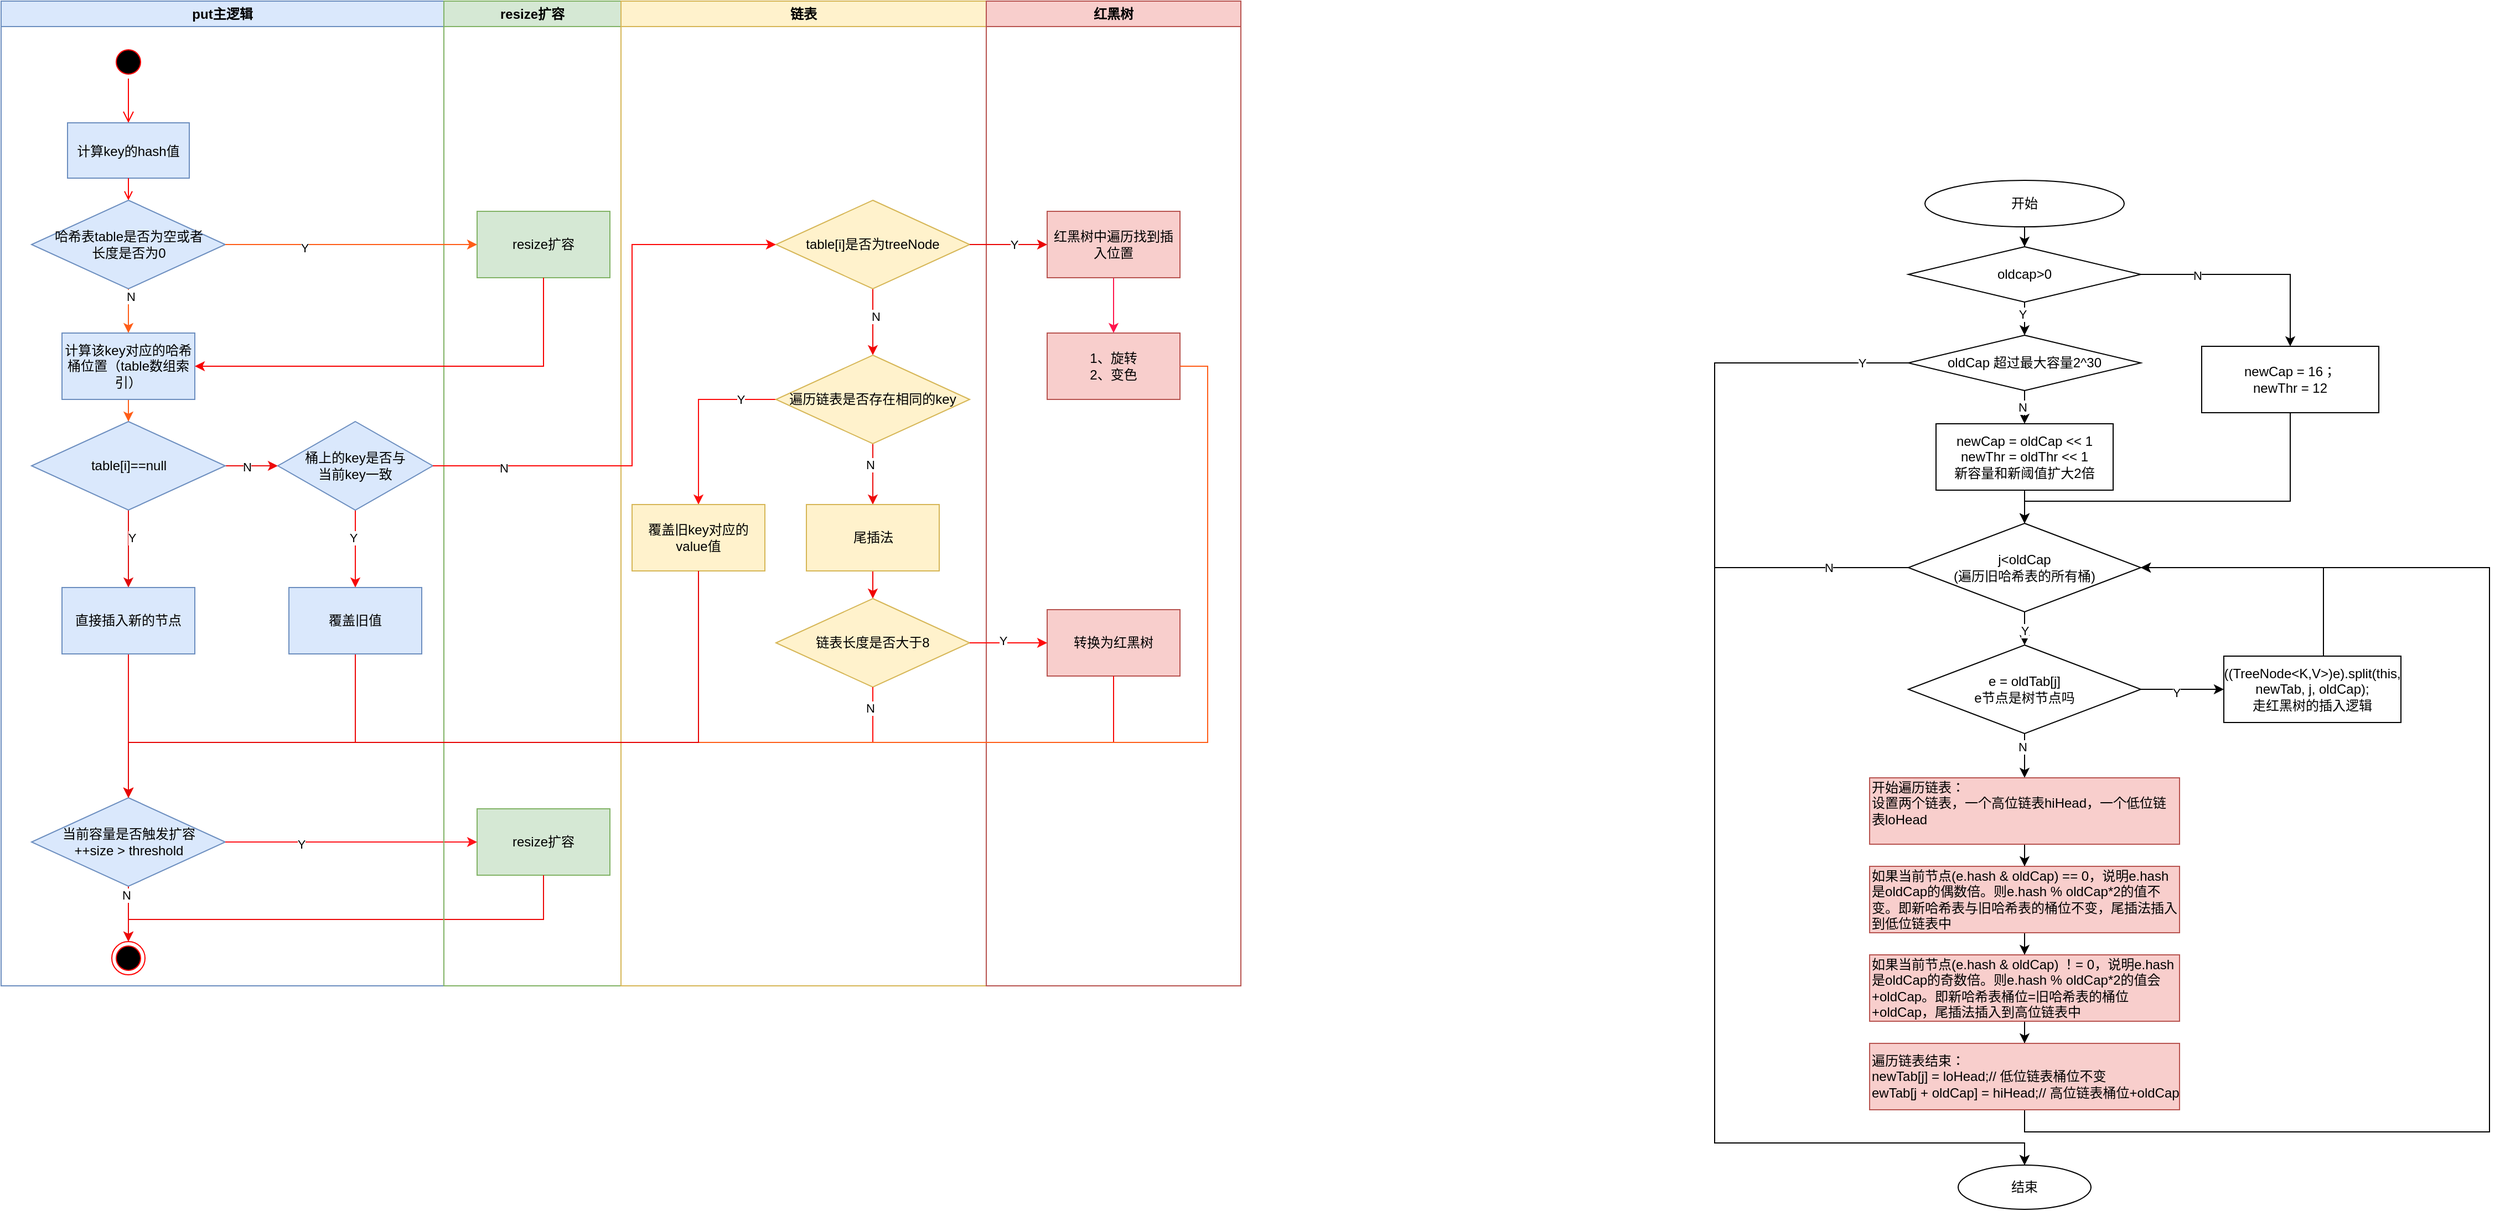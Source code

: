 <mxfile version="26.2.2">
  <diagram name="Page-1" id="e7e014a7-5840-1c2e-5031-d8a46d1fe8dd">
    <mxGraphModel dx="1503" dy="921" grid="1" gridSize="10" guides="1" tooltips="1" connect="1" arrows="1" fold="1" page="1" pageScale="1" pageWidth="3300" pageHeight="2339" background="none" math="0" shadow="0">
      <root>
        <mxCell id="0" />
        <mxCell id="1" parent="0" />
        <mxCell id="2" value="put主逻辑" style="swimlane;whiteSpace=wrap;fillColor=#dae8fc;strokeColor=#6c8ebf;" parent="1" vertex="1">
          <mxGeometry x="292" y="248" width="400" height="890" as="geometry" />
        </mxCell>
        <mxCell id="5" value="" style="ellipse;shape=startState;fillColor=#000000;strokeColor=#ff0000;" parent="2" vertex="1">
          <mxGeometry x="100" y="40" width="30" height="30" as="geometry" />
        </mxCell>
        <mxCell id="6" value="" style="edgeStyle=elbowEdgeStyle;elbow=horizontal;verticalAlign=bottom;endArrow=open;endSize=8;strokeColor=#FF0000;endFill=1;rounded=0" parent="2" source="5" target="7" edge="1">
          <mxGeometry x="100" y="40" as="geometry">
            <mxPoint x="115" y="110" as="targetPoint" />
          </mxGeometry>
        </mxCell>
        <mxCell id="7" value="计算key的hash值" style="fillColor=#dae8fc;strokeColor=#6c8ebf;" parent="2" vertex="1">
          <mxGeometry x="60" y="110" width="110" height="50" as="geometry" />
        </mxCell>
        <mxCell id="9" value="" style="endArrow=open;strokeColor=#FF0000;endFill=1;rounded=0;entryX=0.5;entryY=0;entryDx=0;entryDy=0;" parent="2" source="7" target="zHE1JwHKK3ZuFAWgDvep-48" edge="1">
          <mxGeometry relative="1" as="geometry">
            <mxPoint x="115" y="190" as="targetPoint" />
          </mxGeometry>
        </mxCell>
        <mxCell id="zHE1JwHKK3ZuFAWgDvep-53" style="edgeStyle=orthogonalEdgeStyle;rounded=0;orthogonalLoop=1;jettySize=auto;html=1;exitX=0.5;exitY=1;exitDx=0;exitDy=0;strokeColor=#FF5D18;" edge="1" parent="2" source="zHE1JwHKK3ZuFAWgDvep-48" target="zHE1JwHKK3ZuFAWgDvep-50">
          <mxGeometry relative="1" as="geometry" />
        </mxCell>
        <mxCell id="zHE1JwHKK3ZuFAWgDvep-98" value="N" style="edgeLabel;html=1;align=center;verticalAlign=middle;resizable=0;points=[];" vertex="1" connectable="0" parent="zHE1JwHKK3ZuFAWgDvep-53">
          <mxGeometry x="-0.64" y="2" relative="1" as="geometry">
            <mxPoint as="offset" />
          </mxGeometry>
        </mxCell>
        <mxCell id="zHE1JwHKK3ZuFAWgDvep-48" value="哈希表table是否为空或者&lt;div&gt;长度&lt;span style=&quot;background-color: transparent; color: light-dark(rgb(0, 0, 0), rgb(255, 255, 255));&quot;&gt;是否为0&lt;/span&gt;&lt;/div&gt;" style="rhombus;whiteSpace=wrap;html=1;fillColor=#dae8fc;strokeColor=#6c8ebf;" vertex="1" parent="2">
          <mxGeometry x="27.5" y="180" width="175" height="80" as="geometry" />
        </mxCell>
        <mxCell id="zHE1JwHKK3ZuFAWgDvep-55" style="edgeStyle=orthogonalEdgeStyle;rounded=0;orthogonalLoop=1;jettySize=auto;html=1;strokeColor=#FF5D18;" edge="1" parent="2" source="zHE1JwHKK3ZuFAWgDvep-50" target="zHE1JwHKK3ZuFAWgDvep-54">
          <mxGeometry relative="1" as="geometry" />
        </mxCell>
        <mxCell id="zHE1JwHKK3ZuFAWgDvep-50" value="计算该key对应的哈希桶位置（table数组索引）" style="rounded=0;whiteSpace=wrap;html=1;fillColor=#dae8fc;strokeColor=#6c8ebf;" vertex="1" parent="2">
          <mxGeometry x="55" y="300" width="120" height="60" as="geometry" />
        </mxCell>
        <mxCell id="zHE1JwHKK3ZuFAWgDvep-57" style="edgeStyle=orthogonalEdgeStyle;rounded=0;orthogonalLoop=1;jettySize=auto;html=1;strokeColor=light-dark(#e10909, #ededed);" edge="1" parent="2" source="zHE1JwHKK3ZuFAWgDvep-54" target="zHE1JwHKK3ZuFAWgDvep-56">
          <mxGeometry relative="1" as="geometry" />
        </mxCell>
        <mxCell id="zHE1JwHKK3ZuFAWgDvep-101" value="Y" style="edgeLabel;html=1;align=center;verticalAlign=middle;resizable=0;points=[];" vertex="1" connectable="0" parent="zHE1JwHKK3ZuFAWgDvep-57">
          <mxGeometry x="-0.286" y="3" relative="1" as="geometry">
            <mxPoint as="offset" />
          </mxGeometry>
        </mxCell>
        <mxCell id="zHE1JwHKK3ZuFAWgDvep-62" style="edgeStyle=orthogonalEdgeStyle;rounded=0;orthogonalLoop=1;jettySize=auto;html=1;entryX=0;entryY=0.5;entryDx=0;entryDy=0;strokeColor=light-dark(#ed0c0c, #ededed);" edge="1" parent="2" source="zHE1JwHKK3ZuFAWgDvep-54" target="zHE1JwHKK3ZuFAWgDvep-61">
          <mxGeometry relative="1" as="geometry" />
        </mxCell>
        <mxCell id="zHE1JwHKK3ZuFAWgDvep-100" value="N" style="edgeLabel;html=1;align=center;verticalAlign=middle;resizable=0;points=[];" vertex="1" connectable="0" parent="zHE1JwHKK3ZuFAWgDvep-62">
          <mxGeometry x="-0.179" y="-1" relative="1" as="geometry">
            <mxPoint as="offset" />
          </mxGeometry>
        </mxCell>
        <mxCell id="zHE1JwHKK3ZuFAWgDvep-54" value="table[i]==null" style="rhombus;whiteSpace=wrap;html=1;fillColor=#dae8fc;strokeColor=#6c8ebf;" vertex="1" parent="2">
          <mxGeometry x="27.5" y="380" width="175" height="80" as="geometry" />
        </mxCell>
        <mxCell id="zHE1JwHKK3ZuFAWgDvep-66" style="edgeStyle=orthogonalEdgeStyle;rounded=0;orthogonalLoop=1;jettySize=auto;html=1;strokeColor=light-dark(#ED0C0C,#EDEDED);" edge="1" parent="2" source="zHE1JwHKK3ZuFAWgDvep-56" target="zHE1JwHKK3ZuFAWgDvep-65">
          <mxGeometry relative="1" as="geometry" />
        </mxCell>
        <mxCell id="zHE1JwHKK3ZuFAWgDvep-56" value="直接插入新的节点" style="rounded=0;whiteSpace=wrap;html=1;fillColor=#dae8fc;strokeColor=#6c8ebf;" vertex="1" parent="2">
          <mxGeometry x="55" y="530" width="120" height="60" as="geometry" />
        </mxCell>
        <mxCell id="zHE1JwHKK3ZuFAWgDvep-64" style="edgeStyle=orthogonalEdgeStyle;rounded=0;orthogonalLoop=1;jettySize=auto;html=1;entryX=0.5;entryY=0;entryDx=0;entryDy=0;strokeColor=light-dark(#f70808, #ededed);" edge="1" parent="2" source="zHE1JwHKK3ZuFAWgDvep-61" target="zHE1JwHKK3ZuFAWgDvep-63">
          <mxGeometry relative="1" as="geometry" />
        </mxCell>
        <mxCell id="zHE1JwHKK3ZuFAWgDvep-104" value="Y" style="edgeLabel;html=1;align=center;verticalAlign=middle;resizable=0;points=[];" vertex="1" connectable="0" parent="zHE1JwHKK3ZuFAWgDvep-64">
          <mxGeometry x="-0.286" y="-2" relative="1" as="geometry">
            <mxPoint as="offset" />
          </mxGeometry>
        </mxCell>
        <mxCell id="zHE1JwHKK3ZuFAWgDvep-61" value="桶上的key是否与&lt;div&gt;当前key一致&lt;/div&gt;" style="rhombus;whiteSpace=wrap;html=1;fillColor=#dae8fc;strokeColor=#6c8ebf;" vertex="1" parent="2">
          <mxGeometry x="250" y="380" width="140" height="80" as="geometry" />
        </mxCell>
        <mxCell id="zHE1JwHKK3ZuFAWgDvep-67" style="edgeStyle=orthogonalEdgeStyle;rounded=0;orthogonalLoop=1;jettySize=auto;html=1;entryX=0.5;entryY=0;entryDx=0;entryDy=0;strokeColor=light-dark(#ed0707, #ededed);" edge="1" parent="2" source="zHE1JwHKK3ZuFAWgDvep-63" target="zHE1JwHKK3ZuFAWgDvep-65">
          <mxGeometry relative="1" as="geometry">
            <Array as="points">
              <mxPoint x="320" y="670" />
              <mxPoint x="115" y="670" />
            </Array>
          </mxGeometry>
        </mxCell>
        <mxCell id="zHE1JwHKK3ZuFAWgDvep-63" value="覆盖旧值" style="rounded=0;whiteSpace=wrap;html=1;fillColor=#dae8fc;strokeColor=#6c8ebf;" vertex="1" parent="2">
          <mxGeometry x="260" y="530" width="120" height="60" as="geometry" />
        </mxCell>
        <mxCell id="zHE1JwHKK3ZuFAWgDvep-72" style="edgeStyle=orthogonalEdgeStyle;rounded=0;orthogonalLoop=1;jettySize=auto;html=1;entryX=0.5;entryY=0;entryDx=0;entryDy=0;strokeColor=light-dark(#eb0505, #ededed);" edge="1" parent="2" source="zHE1JwHKK3ZuFAWgDvep-65" target="zHE1JwHKK3ZuFAWgDvep-70">
          <mxGeometry relative="1" as="geometry" />
        </mxCell>
        <mxCell id="zHE1JwHKK3ZuFAWgDvep-103" value="N" style="edgeLabel;html=1;align=center;verticalAlign=middle;resizable=0;points=[];" vertex="1" connectable="0" parent="zHE1JwHKK3ZuFAWgDvep-72">
          <mxGeometry x="-0.7" y="-2" relative="1" as="geometry">
            <mxPoint as="offset" />
          </mxGeometry>
        </mxCell>
        <mxCell id="zHE1JwHKK3ZuFAWgDvep-65" value="当前容量是否触发扩容&lt;div&gt;++size &amp;gt; threshold&lt;/div&gt;" style="rhombus;whiteSpace=wrap;html=1;fillColor=#dae8fc;strokeColor=#6c8ebf;" vertex="1" parent="2">
          <mxGeometry x="27.5" y="720" width="175" height="80" as="geometry" />
        </mxCell>
        <mxCell id="zHE1JwHKK3ZuFAWgDvep-70" value="" style="ellipse;shape=endState;fillColor=#000000;strokeColor=#ff0000" vertex="1" parent="2">
          <mxGeometry x="100" y="850" width="30" height="30" as="geometry" />
        </mxCell>
        <mxCell id="zHE1JwHKK3ZuFAWgDvep-68" value="resize扩容" style="rounded=0;whiteSpace=wrap;html=1;fillColor=#d5e8d4;strokeColor=#82b366;" vertex="1" parent="2">
          <mxGeometry x="430" y="730" width="120" height="60" as="geometry" />
        </mxCell>
        <mxCell id="zHE1JwHKK3ZuFAWgDvep-69" style="edgeStyle=orthogonalEdgeStyle;rounded=0;orthogonalLoop=1;jettySize=auto;html=1;strokeColor=#FF131A;" edge="1" parent="2" source="zHE1JwHKK3ZuFAWgDvep-65" target="zHE1JwHKK3ZuFAWgDvep-68">
          <mxGeometry relative="1" as="geometry" />
        </mxCell>
        <mxCell id="zHE1JwHKK3ZuFAWgDvep-102" value="Y" style="edgeLabel;html=1;align=center;verticalAlign=middle;resizable=0;points=[];" vertex="1" connectable="0" parent="zHE1JwHKK3ZuFAWgDvep-69">
          <mxGeometry x="-0.398" y="-2" relative="1" as="geometry">
            <mxPoint as="offset" />
          </mxGeometry>
        </mxCell>
        <mxCell id="zHE1JwHKK3ZuFAWgDvep-73" style="edgeStyle=orthogonalEdgeStyle;rounded=0;orthogonalLoop=1;jettySize=auto;html=1;entryX=0.5;entryY=0;entryDx=0;entryDy=0;strokeColor=light-dark(#ec0909, #ededed);" edge="1" parent="2" source="zHE1JwHKK3ZuFAWgDvep-68" target="zHE1JwHKK3ZuFAWgDvep-70">
          <mxGeometry relative="1" as="geometry">
            <Array as="points">
              <mxPoint x="490" y="830" />
              <mxPoint x="115" y="830" />
            </Array>
          </mxGeometry>
        </mxCell>
        <mxCell id="3" value="resize扩容" style="swimlane;whiteSpace=wrap;startSize=23;fillColor=#d5e8d4;strokeColor=#82b366;" parent="1" vertex="1">
          <mxGeometry x="692" y="248" width="160" height="890" as="geometry" />
        </mxCell>
        <mxCell id="zHE1JwHKK3ZuFAWgDvep-51" value="resize扩容" style="rounded=0;whiteSpace=wrap;html=1;fillColor=#d5e8d4;strokeColor=#82b366;" vertex="1" parent="3">
          <mxGeometry x="30" y="190" width="120" height="60" as="geometry" />
        </mxCell>
        <mxCell id="4" value="链表" style="swimlane;whiteSpace=wrap;fillColor=#fff2cc;strokeColor=#d6b656;" parent="1" vertex="1">
          <mxGeometry x="852" y="248" width="330" height="890" as="geometry" />
        </mxCell>
        <mxCell id="zHE1JwHKK3ZuFAWgDvep-77" style="edgeStyle=orthogonalEdgeStyle;rounded=0;orthogonalLoop=1;jettySize=auto;html=1;strokeColor=light-dark(#f10404, #ededed);" edge="1" parent="4" source="zHE1JwHKK3ZuFAWgDvep-74" target="zHE1JwHKK3ZuFAWgDvep-76">
          <mxGeometry relative="1" as="geometry" />
        </mxCell>
        <mxCell id="zHE1JwHKK3ZuFAWgDvep-106" value="N" style="edgeLabel;html=1;align=center;verticalAlign=middle;resizable=0;points=[];" vertex="1" connectable="0" parent="zHE1JwHKK3ZuFAWgDvep-77">
          <mxGeometry x="-0.167" y="2" relative="1" as="geometry">
            <mxPoint as="offset" />
          </mxGeometry>
        </mxCell>
        <mxCell id="zHE1JwHKK3ZuFAWgDvep-74" value="table[i]是否为treeNode" style="rhombus;whiteSpace=wrap;html=1;fillColor=#fff2cc;strokeColor=#d6b656;" vertex="1" parent="4">
          <mxGeometry x="140" y="180" width="175" height="80" as="geometry" />
        </mxCell>
        <mxCell id="zHE1JwHKK3ZuFAWgDvep-83" style="edgeStyle=orthogonalEdgeStyle;rounded=0;orthogonalLoop=1;jettySize=auto;html=1;strokeColor=light-dark(#fd0d0d, #ededed);" edge="1" parent="4" source="zHE1JwHKK3ZuFAWgDvep-76" target="zHE1JwHKK3ZuFAWgDvep-78">
          <mxGeometry relative="1" as="geometry" />
        </mxCell>
        <mxCell id="zHE1JwHKK3ZuFAWgDvep-110" value="Y" style="edgeLabel;html=1;align=center;verticalAlign=middle;resizable=0;points=[];" vertex="1" connectable="0" parent="zHE1JwHKK3ZuFAWgDvep-83">
          <mxGeometry x="-0.607" relative="1" as="geometry">
            <mxPoint as="offset" />
          </mxGeometry>
        </mxCell>
        <mxCell id="zHE1JwHKK3ZuFAWgDvep-85" style="edgeStyle=orthogonalEdgeStyle;rounded=0;orthogonalLoop=1;jettySize=auto;html=1;entryX=0.5;entryY=0;entryDx=0;entryDy=0;strokeColor=light-dark(#ed0c0c, #ededed);" edge="1" parent="4" source="zHE1JwHKK3ZuFAWgDvep-76" target="zHE1JwHKK3ZuFAWgDvep-84">
          <mxGeometry relative="1" as="geometry" />
        </mxCell>
        <mxCell id="zHE1JwHKK3ZuFAWgDvep-111" value="N" style="edgeLabel;html=1;align=center;verticalAlign=middle;resizable=0;points=[];" vertex="1" connectable="0" parent="zHE1JwHKK3ZuFAWgDvep-85">
          <mxGeometry x="-0.322" y="-3" relative="1" as="geometry">
            <mxPoint as="offset" />
          </mxGeometry>
        </mxCell>
        <mxCell id="zHE1JwHKK3ZuFAWgDvep-76" value="遍历链表是否存在相同的key" style="rhombus;whiteSpace=wrap;html=1;fillColor=#fff2cc;strokeColor=#d6b656;" vertex="1" parent="4">
          <mxGeometry x="140" y="320" width="175" height="80" as="geometry" />
        </mxCell>
        <mxCell id="zHE1JwHKK3ZuFAWgDvep-78" value="覆盖旧key对应的value值" style="rounded=0;whiteSpace=wrap;html=1;fillColor=#fff2cc;strokeColor=#d6b656;" vertex="1" parent="4">
          <mxGeometry x="10" y="455" width="120" height="60" as="geometry" />
        </mxCell>
        <mxCell id="zHE1JwHKK3ZuFAWgDvep-87" style="edgeStyle=orthogonalEdgeStyle;rounded=0;orthogonalLoop=1;jettySize=auto;html=1;strokeColor=light-dark(#f00000, #ededed);" edge="1" parent="4" source="zHE1JwHKK3ZuFAWgDvep-84" target="zHE1JwHKK3ZuFAWgDvep-86">
          <mxGeometry relative="1" as="geometry" />
        </mxCell>
        <mxCell id="zHE1JwHKK3ZuFAWgDvep-84" value="尾插法" style="rounded=0;whiteSpace=wrap;html=1;fillColor=#fff2cc;strokeColor=#d6b656;" vertex="1" parent="4">
          <mxGeometry x="167.5" y="455" width="120" height="60" as="geometry" />
        </mxCell>
        <mxCell id="zHE1JwHKK3ZuFAWgDvep-86" value="链表长度是否大于8" style="rhombus;whiteSpace=wrap;html=1;fillColor=#fff2cc;strokeColor=#d6b656;" vertex="1" parent="4">
          <mxGeometry x="140" y="540" width="175" height="80" as="geometry" />
        </mxCell>
        <mxCell id="zHE1JwHKK3ZuFAWgDvep-41" value="红黑树" style="swimlane;whiteSpace=wrap;fillColor=#f8cecc;strokeColor=#b85450;" vertex="1" parent="1">
          <mxGeometry x="1182" y="248" width="230" height="890" as="geometry" />
        </mxCell>
        <mxCell id="zHE1JwHKK3ZuFAWgDvep-92" style="edgeStyle=orthogonalEdgeStyle;rounded=0;orthogonalLoop=1;jettySize=auto;html=1;exitX=0.5;exitY=1;exitDx=0;exitDy=0;strokeColor=#FF154C;" edge="1" parent="zHE1JwHKK3ZuFAWgDvep-41" source="zHE1JwHKK3ZuFAWgDvep-89" target="zHE1JwHKK3ZuFAWgDvep-90">
          <mxGeometry relative="1" as="geometry" />
        </mxCell>
        <mxCell id="zHE1JwHKK3ZuFAWgDvep-89" value="红黑树中遍历找到插入位置" style="rounded=0;whiteSpace=wrap;html=1;fillColor=#f8cecc;strokeColor=#b85450;" vertex="1" parent="zHE1JwHKK3ZuFAWgDvep-41">
          <mxGeometry x="55" y="190" width="120" height="60" as="geometry" />
        </mxCell>
        <mxCell id="zHE1JwHKK3ZuFAWgDvep-90" value="1、旋转&lt;div&gt;2、变色&lt;/div&gt;" style="rounded=0;whiteSpace=wrap;html=1;fillColor=#f8cecc;strokeColor=#b85450;" vertex="1" parent="zHE1JwHKK3ZuFAWgDvep-41">
          <mxGeometry x="55" y="300" width="120" height="60" as="geometry" />
        </mxCell>
        <mxCell id="zHE1JwHKK3ZuFAWgDvep-93" value="转换为红黑树" style="rounded=0;whiteSpace=wrap;html=1;fillColor=#f8cecc;strokeColor=#b85450;" vertex="1" parent="zHE1JwHKK3ZuFAWgDvep-41">
          <mxGeometry x="55" y="550" width="120" height="60" as="geometry" />
        </mxCell>
        <mxCell id="zHE1JwHKK3ZuFAWgDvep-52" style="edgeStyle=orthogonalEdgeStyle;rounded=0;orthogonalLoop=1;jettySize=auto;html=1;strokeColor=#FF5D18;" edge="1" parent="1" source="zHE1JwHKK3ZuFAWgDvep-48" target="zHE1JwHKK3ZuFAWgDvep-51">
          <mxGeometry relative="1" as="geometry" />
        </mxCell>
        <mxCell id="zHE1JwHKK3ZuFAWgDvep-97" value="Y" style="edgeLabel;html=1;align=center;verticalAlign=middle;resizable=0;points=[];" vertex="1" connectable="0" parent="zHE1JwHKK3ZuFAWgDvep-52">
          <mxGeometry x="-0.371" y="-3" relative="1" as="geometry">
            <mxPoint as="offset" />
          </mxGeometry>
        </mxCell>
        <mxCell id="zHE1JwHKK3ZuFAWgDvep-75" style="edgeStyle=orthogonalEdgeStyle;rounded=0;orthogonalLoop=1;jettySize=auto;html=1;entryX=0;entryY=0.5;entryDx=0;entryDy=0;strokeColor=light-dark(#fd0808, #ededed);" edge="1" parent="1" source="zHE1JwHKK3ZuFAWgDvep-61" target="zHE1JwHKK3ZuFAWgDvep-74">
          <mxGeometry relative="1" as="geometry">
            <Array as="points">
              <mxPoint x="862" y="668" />
              <mxPoint x="862" y="468" />
            </Array>
          </mxGeometry>
        </mxCell>
        <mxCell id="zHE1JwHKK3ZuFAWgDvep-105" value="N" style="edgeLabel;html=1;align=center;verticalAlign=middle;resizable=0;points=[];" vertex="1" connectable="0" parent="zHE1JwHKK3ZuFAWgDvep-75">
          <mxGeometry x="-0.749" y="-2" relative="1" as="geometry">
            <mxPoint as="offset" />
          </mxGeometry>
        </mxCell>
        <mxCell id="zHE1JwHKK3ZuFAWgDvep-80" style="edgeStyle=orthogonalEdgeStyle;rounded=0;orthogonalLoop=1;jettySize=auto;html=1;entryX=1;entryY=0.5;entryDx=0;entryDy=0;fillColor=#FF5D18;strokeColor=light-dark(#f70202, #ededed);" edge="1" parent="1" source="zHE1JwHKK3ZuFAWgDvep-51" target="zHE1JwHKK3ZuFAWgDvep-50">
          <mxGeometry relative="1" as="geometry">
            <Array as="points">
              <mxPoint x="782" y="578" />
            </Array>
          </mxGeometry>
        </mxCell>
        <mxCell id="zHE1JwHKK3ZuFAWgDvep-88" style="edgeStyle=orthogonalEdgeStyle;rounded=0;orthogonalLoop=1;jettySize=auto;html=1;strokeColor=light-dark(#ff0a0a, #ededed);" edge="1" parent="1" source="zHE1JwHKK3ZuFAWgDvep-86" target="zHE1JwHKK3ZuFAWgDvep-65">
          <mxGeometry relative="1" as="geometry">
            <Array as="points">
              <mxPoint x="1080" y="918" />
              <mxPoint x="407" y="918" />
            </Array>
          </mxGeometry>
        </mxCell>
        <mxCell id="zHE1JwHKK3ZuFAWgDvep-108" value="N" style="edgeLabel;html=1;align=center;verticalAlign=middle;resizable=0;points=[];" vertex="1" connectable="0" parent="zHE1JwHKK3ZuFAWgDvep-88">
          <mxGeometry x="-0.951" y="-3" relative="1" as="geometry">
            <mxPoint as="offset" />
          </mxGeometry>
        </mxCell>
        <mxCell id="zHE1JwHKK3ZuFAWgDvep-91" style="edgeStyle=orthogonalEdgeStyle;rounded=0;orthogonalLoop=1;jettySize=auto;html=1;entryX=0;entryY=0.5;entryDx=0;entryDy=0;strokeColor=light-dark(#ea0606, #ededed);" edge="1" parent="1" source="zHE1JwHKK3ZuFAWgDvep-74" target="zHE1JwHKK3ZuFAWgDvep-89">
          <mxGeometry relative="1" as="geometry" />
        </mxCell>
        <mxCell id="zHE1JwHKK3ZuFAWgDvep-107" value="Y" style="edgeLabel;html=1;align=center;verticalAlign=middle;resizable=0;points=[];" vertex="1" connectable="0" parent="zHE1JwHKK3ZuFAWgDvep-91">
          <mxGeometry x="0.143" relative="1" as="geometry">
            <mxPoint as="offset" />
          </mxGeometry>
        </mxCell>
        <mxCell id="zHE1JwHKK3ZuFAWgDvep-94" style="edgeStyle=orthogonalEdgeStyle;rounded=0;orthogonalLoop=1;jettySize=auto;html=1;strokeColor=light-dark(#FF0A0A,#EDEDED);" edge="1" parent="1" source="zHE1JwHKK3ZuFAWgDvep-86" target="zHE1JwHKK3ZuFAWgDvep-93">
          <mxGeometry relative="1" as="geometry" />
        </mxCell>
        <mxCell id="zHE1JwHKK3ZuFAWgDvep-109" value="Y" style="edgeLabel;html=1;align=center;verticalAlign=middle;resizable=0;points=[];" vertex="1" connectable="0" parent="zHE1JwHKK3ZuFAWgDvep-94">
          <mxGeometry x="-0.143" y="2" relative="1" as="geometry">
            <mxPoint as="offset" />
          </mxGeometry>
        </mxCell>
        <mxCell id="zHE1JwHKK3ZuFAWgDvep-95" style="edgeStyle=orthogonalEdgeStyle;rounded=0;orthogonalLoop=1;jettySize=auto;html=1;entryX=0.5;entryY=0;entryDx=0;entryDy=0;strokeColor=light-dark(#f70808, #ededed);" edge="1" parent="1" source="zHE1JwHKK3ZuFAWgDvep-93" target="zHE1JwHKK3ZuFAWgDvep-65">
          <mxGeometry relative="1" as="geometry">
            <Array as="points">
              <mxPoint x="1297" y="918" />
              <mxPoint x="407" y="918" />
            </Array>
          </mxGeometry>
        </mxCell>
        <mxCell id="zHE1JwHKK3ZuFAWgDvep-96" style="edgeStyle=orthogonalEdgeStyle;rounded=0;orthogonalLoop=1;jettySize=auto;html=1;entryX=0.5;entryY=0;entryDx=0;entryDy=0;strokeColor=#FF5D18;" edge="1" parent="1" source="zHE1JwHKK3ZuFAWgDvep-90" target="zHE1JwHKK3ZuFAWgDvep-65">
          <mxGeometry relative="1" as="geometry">
            <Array as="points">
              <mxPoint x="1382" y="578" />
              <mxPoint x="1382" y="918" />
              <mxPoint x="407" y="918" />
            </Array>
          </mxGeometry>
        </mxCell>
        <mxCell id="zHE1JwHKK3ZuFAWgDvep-99" style="edgeStyle=orthogonalEdgeStyle;rounded=0;orthogonalLoop=1;jettySize=auto;html=1;exitX=0.5;exitY=1;exitDx=0;exitDy=0;entryX=0.5;entryY=0;entryDx=0;entryDy=0;strokeColor=light-dark(#e70404, #ededed);" edge="1" parent="1" source="zHE1JwHKK3ZuFAWgDvep-78" target="zHE1JwHKK3ZuFAWgDvep-65">
          <mxGeometry relative="1" as="geometry">
            <Array as="points">
              <mxPoint x="922" y="918" />
              <mxPoint x="407" y="918" />
            </Array>
          </mxGeometry>
        </mxCell>
        <mxCell id="zHE1JwHKK3ZuFAWgDvep-115" style="edgeStyle=orthogonalEdgeStyle;rounded=0;orthogonalLoop=1;jettySize=auto;html=1;entryX=0.5;entryY=0;entryDx=0;entryDy=0;" edge="1" parent="1" source="zHE1JwHKK3ZuFAWgDvep-112" target="zHE1JwHKK3ZuFAWgDvep-114">
          <mxGeometry relative="1" as="geometry" />
        </mxCell>
        <mxCell id="zHE1JwHKK3ZuFAWgDvep-112" value="开始" style="ellipse;whiteSpace=wrap;html=1;" vertex="1" parent="1">
          <mxGeometry x="2030" y="410" width="180" height="42" as="geometry" />
        </mxCell>
        <mxCell id="zHE1JwHKK3ZuFAWgDvep-117" style="edgeStyle=orthogonalEdgeStyle;rounded=0;orthogonalLoop=1;jettySize=auto;html=1;entryX=0.5;entryY=0;entryDx=0;entryDy=0;" edge="1" parent="1" source="zHE1JwHKK3ZuFAWgDvep-114" target="zHE1JwHKK3ZuFAWgDvep-116">
          <mxGeometry relative="1" as="geometry" />
        </mxCell>
        <mxCell id="zHE1JwHKK3ZuFAWgDvep-160" value="Y" style="edgeLabel;html=1;align=center;verticalAlign=middle;resizable=0;points=[];" vertex="1" connectable="0" parent="zHE1JwHKK3ZuFAWgDvep-117">
          <mxGeometry x="0.247" y="-2" relative="1" as="geometry">
            <mxPoint as="offset" />
          </mxGeometry>
        </mxCell>
        <mxCell id="zHE1JwHKK3ZuFAWgDvep-121" style="edgeStyle=orthogonalEdgeStyle;rounded=0;orthogonalLoop=1;jettySize=auto;html=1;entryX=0.5;entryY=0;entryDx=0;entryDy=0;" edge="1" parent="1" source="zHE1JwHKK3ZuFAWgDvep-114" target="zHE1JwHKK3ZuFAWgDvep-120">
          <mxGeometry relative="1" as="geometry" />
        </mxCell>
        <mxCell id="zHE1JwHKK3ZuFAWgDvep-159" value="N" style="edgeLabel;html=1;align=center;verticalAlign=middle;resizable=0;points=[];" vertex="1" connectable="0" parent="zHE1JwHKK3ZuFAWgDvep-121">
          <mxGeometry x="-0.488" y="-1" relative="1" as="geometry">
            <mxPoint as="offset" />
          </mxGeometry>
        </mxCell>
        <mxCell id="zHE1JwHKK3ZuFAWgDvep-114" value="oldcap&amp;gt;0" style="rhombus;whiteSpace=wrap;html=1;" vertex="1" parent="1">
          <mxGeometry x="2015" y="470" width="210" height="50" as="geometry" />
        </mxCell>
        <mxCell id="zHE1JwHKK3ZuFAWgDvep-119" style="edgeStyle=orthogonalEdgeStyle;rounded=0;orthogonalLoop=1;jettySize=auto;html=1;" edge="1" parent="1" source="zHE1JwHKK3ZuFAWgDvep-116" target="zHE1JwHKK3ZuFAWgDvep-118">
          <mxGeometry relative="1" as="geometry" />
        </mxCell>
        <mxCell id="zHE1JwHKK3ZuFAWgDvep-162" value="N" style="edgeLabel;html=1;align=center;verticalAlign=middle;resizable=0;points=[];" vertex="1" connectable="0" parent="zHE1JwHKK3ZuFAWgDvep-119">
          <mxGeometry x="-0.42" y="-2" relative="1" as="geometry">
            <mxPoint as="offset" />
          </mxGeometry>
        </mxCell>
        <mxCell id="zHE1JwHKK3ZuFAWgDvep-158" style="edgeStyle=orthogonalEdgeStyle;rounded=0;orthogonalLoop=1;jettySize=auto;html=1;" edge="1" parent="1" source="zHE1JwHKK3ZuFAWgDvep-116" target="zHE1JwHKK3ZuFAWgDvep-147">
          <mxGeometry relative="1" as="geometry">
            <Array as="points">
              <mxPoint x="1840" y="575" />
              <mxPoint x="1840" y="1280" />
              <mxPoint x="2120" y="1280" />
            </Array>
          </mxGeometry>
        </mxCell>
        <mxCell id="zHE1JwHKK3ZuFAWgDvep-161" value="Y" style="edgeLabel;html=1;align=center;verticalAlign=middle;resizable=0;points=[];" vertex="1" connectable="0" parent="zHE1JwHKK3ZuFAWgDvep-158">
          <mxGeometry x="-0.929" relative="1" as="geometry">
            <mxPoint as="offset" />
          </mxGeometry>
        </mxCell>
        <mxCell id="zHE1JwHKK3ZuFAWgDvep-116" value="oldCap 超过最大容量2^30" style="rhombus;whiteSpace=wrap;html=1;" vertex="1" parent="1">
          <mxGeometry x="2015" y="550" width="210" height="50" as="geometry" />
        </mxCell>
        <mxCell id="zHE1JwHKK3ZuFAWgDvep-123" style="edgeStyle=orthogonalEdgeStyle;rounded=0;orthogonalLoop=1;jettySize=auto;html=1;entryX=0.5;entryY=0;entryDx=0;entryDy=0;" edge="1" parent="1" source="zHE1JwHKK3ZuFAWgDvep-118" target="zHE1JwHKK3ZuFAWgDvep-122">
          <mxGeometry relative="1" as="geometry" />
        </mxCell>
        <mxCell id="zHE1JwHKK3ZuFAWgDvep-118" value="&lt;div&gt;newCap = oldCap &amp;lt;&amp;lt; 1&lt;/div&gt;newThr = oldThr &amp;lt;&amp;lt; 1&lt;div&gt;新容量和新阈值扩大2倍&lt;/div&gt;" style="rounded=0;whiteSpace=wrap;html=1;" vertex="1" parent="1">
          <mxGeometry x="2040" y="630" width="160" height="60" as="geometry" />
        </mxCell>
        <mxCell id="zHE1JwHKK3ZuFAWgDvep-124" style="edgeStyle=orthogonalEdgeStyle;rounded=0;orthogonalLoop=1;jettySize=auto;html=1;entryX=0.5;entryY=0;entryDx=0;entryDy=0;" edge="1" parent="1" source="zHE1JwHKK3ZuFAWgDvep-120" target="zHE1JwHKK3ZuFAWgDvep-122">
          <mxGeometry relative="1" as="geometry">
            <Array as="points">
              <mxPoint x="2360" y="700" />
              <mxPoint x="2120" y="700" />
            </Array>
          </mxGeometry>
        </mxCell>
        <mxCell id="zHE1JwHKK3ZuFAWgDvep-120" value="newCap = 16；&lt;div&gt;newThr = 12&lt;/div&gt;" style="rounded=0;whiteSpace=wrap;html=1;" vertex="1" parent="1">
          <mxGeometry x="2280" y="560" width="160" height="60" as="geometry" />
        </mxCell>
        <mxCell id="zHE1JwHKK3ZuFAWgDvep-127" style="edgeStyle=orthogonalEdgeStyle;rounded=0;orthogonalLoop=1;jettySize=auto;html=1;entryX=0.5;entryY=0;entryDx=0;entryDy=0;" edge="1" parent="1" source="zHE1JwHKK3ZuFAWgDvep-122" target="zHE1JwHKK3ZuFAWgDvep-134">
          <mxGeometry relative="1" as="geometry">
            <mxPoint x="2120" y="840" as="targetPoint" />
          </mxGeometry>
        </mxCell>
        <mxCell id="zHE1JwHKK3ZuFAWgDvep-163" value="Y" style="edgeLabel;html=1;align=center;verticalAlign=middle;resizable=0;points=[];" vertex="1" connectable="0" parent="zHE1JwHKK3ZuFAWgDvep-127">
          <mxGeometry x="-0.311" relative="1" as="geometry">
            <mxPoint as="offset" />
          </mxGeometry>
        </mxCell>
        <mxCell id="zHE1JwHKK3ZuFAWgDvep-165" style="edgeStyle=orthogonalEdgeStyle;rounded=0;orthogonalLoop=1;jettySize=auto;html=1;entryX=0.5;entryY=0;entryDx=0;entryDy=0;" edge="1" parent="1" source="zHE1JwHKK3ZuFAWgDvep-122" target="zHE1JwHKK3ZuFAWgDvep-147">
          <mxGeometry relative="1" as="geometry">
            <Array as="points">
              <mxPoint x="1840" y="760" />
              <mxPoint x="1840" y="1280" />
              <mxPoint x="2120" y="1280" />
            </Array>
          </mxGeometry>
        </mxCell>
        <mxCell id="zHE1JwHKK3ZuFAWgDvep-166" value="N" style="edgeLabel;html=1;align=center;verticalAlign=middle;resizable=0;points=[];" vertex="1" connectable="0" parent="zHE1JwHKK3ZuFAWgDvep-165">
          <mxGeometry x="-0.854" relative="1" as="geometry">
            <mxPoint as="offset" />
          </mxGeometry>
        </mxCell>
        <mxCell id="zHE1JwHKK3ZuFAWgDvep-122" value="j&amp;lt;oldCap&lt;div&gt;(遍历旧哈希表的所有桶)&lt;/div&gt;" style="rhombus;whiteSpace=wrap;html=1;" vertex="1" parent="1">
          <mxGeometry x="2015" y="720" width="210" height="80" as="geometry" />
        </mxCell>
        <mxCell id="zHE1JwHKK3ZuFAWgDvep-139" style="edgeStyle=orthogonalEdgeStyle;rounded=0;orthogonalLoop=1;jettySize=auto;html=1;" edge="1" parent="1" source="zHE1JwHKK3ZuFAWgDvep-134" target="zHE1JwHKK3ZuFAWgDvep-138">
          <mxGeometry relative="1" as="geometry" />
        </mxCell>
        <mxCell id="zHE1JwHKK3ZuFAWgDvep-174" value="N" style="edgeLabel;html=1;align=center;verticalAlign=middle;resizable=0;points=[];" vertex="1" connectable="0" parent="zHE1JwHKK3ZuFAWgDvep-139">
          <mxGeometry x="-0.392" y="-2" relative="1" as="geometry">
            <mxPoint as="offset" />
          </mxGeometry>
        </mxCell>
        <mxCell id="zHE1JwHKK3ZuFAWgDvep-171" style="edgeStyle=orthogonalEdgeStyle;rounded=0;orthogonalLoop=1;jettySize=auto;html=1;entryX=0;entryY=0.5;entryDx=0;entryDy=0;" edge="1" parent="1" source="zHE1JwHKK3ZuFAWgDvep-134" target="zHE1JwHKK3ZuFAWgDvep-136">
          <mxGeometry relative="1" as="geometry" />
        </mxCell>
        <mxCell id="zHE1JwHKK3ZuFAWgDvep-173" value="Y" style="edgeLabel;html=1;align=center;verticalAlign=middle;resizable=0;points=[];" vertex="1" connectable="0" parent="zHE1JwHKK3ZuFAWgDvep-171">
          <mxGeometry x="-0.147" y="-3" relative="1" as="geometry">
            <mxPoint as="offset" />
          </mxGeometry>
        </mxCell>
        <mxCell id="zHE1JwHKK3ZuFAWgDvep-134" value="&lt;div&gt;e = oldTab[j]&lt;/div&gt;e节点是树节点吗" style="rhombus;whiteSpace=wrap;html=1;" vertex="1" parent="1">
          <mxGeometry x="2015" y="830" width="210" height="80" as="geometry" />
        </mxCell>
        <mxCell id="zHE1JwHKK3ZuFAWgDvep-172" style="edgeStyle=orthogonalEdgeStyle;rounded=0;orthogonalLoop=1;jettySize=auto;html=1;entryX=1;entryY=0.5;entryDx=0;entryDy=0;" edge="1" parent="1" source="zHE1JwHKK3ZuFAWgDvep-136" target="zHE1JwHKK3ZuFAWgDvep-122">
          <mxGeometry relative="1" as="geometry">
            <Array as="points">
              <mxPoint x="2390" y="760" />
            </Array>
          </mxGeometry>
        </mxCell>
        <mxCell id="zHE1JwHKK3ZuFAWgDvep-136" value="((TreeNode&amp;lt;K,V&amp;gt;)e).split(this, newTab, j, oldCap);&lt;div&gt;走红黑树的插入逻辑&lt;/div&gt;" style="rounded=0;whiteSpace=wrap;html=1;" vertex="1" parent="1">
          <mxGeometry x="2300" y="840" width="160" height="60" as="geometry" />
        </mxCell>
        <mxCell id="zHE1JwHKK3ZuFAWgDvep-141" style="edgeStyle=orthogonalEdgeStyle;rounded=0;orthogonalLoop=1;jettySize=auto;html=1;entryX=0.5;entryY=0;entryDx=0;entryDy=0;" edge="1" parent="1" source="zHE1JwHKK3ZuFAWgDvep-138" target="zHE1JwHKK3ZuFAWgDvep-140">
          <mxGeometry relative="1" as="geometry" />
        </mxCell>
        <mxCell id="zHE1JwHKK3ZuFAWgDvep-138" value="开始遍历链表：&lt;div&gt;设置两个链表，一个高位链表hiHead，一个低位链表&lt;span style=&quot;background-color: transparent; color: light-dark(rgb(0, 0, 0), rgb(255, 255, 255));&quot;&gt;loHead&lt;/span&gt;&lt;/div&gt;&lt;div&gt;&lt;br&gt;&lt;/div&gt;" style="rounded=0;whiteSpace=wrap;html=1;align=left;fillColor=#f8cecc;strokeColor=#b85450;" vertex="1" parent="1">
          <mxGeometry x="1980" y="950" width="280" height="60" as="geometry" />
        </mxCell>
        <mxCell id="zHE1JwHKK3ZuFAWgDvep-143" style="edgeStyle=orthogonalEdgeStyle;rounded=0;orthogonalLoop=1;jettySize=auto;html=1;entryX=0.5;entryY=0;entryDx=0;entryDy=0;" edge="1" parent="1" source="zHE1JwHKK3ZuFAWgDvep-140" target="zHE1JwHKK3ZuFAWgDvep-142">
          <mxGeometry relative="1" as="geometry" />
        </mxCell>
        <mxCell id="zHE1JwHKK3ZuFAWgDvep-140" value="&lt;div&gt;如果当前节点(e.hash &amp;amp; oldCap) == 0，说明&lt;span style=&quot;background-color: transparent; color: light-dark(rgb(0, 0, 0), rgb(255, 255, 255));&quot;&gt;e.hash是&lt;/span&gt;&lt;span style=&quot;background-color: transparent; color: light-dark(rgb(0, 0, 0), rgb(255, 255, 255));&quot;&gt;oldCap的偶数倍。则&lt;/span&gt;&lt;span style=&quot;background-color: transparent; color: light-dark(rgb(0, 0, 0), rgb(255, 255, 255));&quot;&gt;e.hash %&amp;nbsp;&lt;/span&gt;&lt;span style=&quot;background-color: transparent; color: light-dark(rgb(0, 0, 0), rgb(255, 255, 255));&quot;&gt;oldCap*2的值不变。即新哈希表与旧哈希表的桶位不变，尾插法插入到低位链表中&lt;/span&gt;&lt;/div&gt;" style="rounded=0;whiteSpace=wrap;html=1;align=left;fillColor=#f8cecc;strokeColor=#b85450;" vertex="1" parent="1">
          <mxGeometry x="1980" y="1030" width="280" height="60" as="geometry" />
        </mxCell>
        <mxCell id="zHE1JwHKK3ZuFAWgDvep-145" style="edgeStyle=orthogonalEdgeStyle;rounded=0;orthogonalLoop=1;jettySize=auto;html=1;entryX=0.5;entryY=0;entryDx=0;entryDy=0;" edge="1" parent="1" source="zHE1JwHKK3ZuFAWgDvep-142" target="zHE1JwHKK3ZuFAWgDvep-144">
          <mxGeometry relative="1" as="geometry" />
        </mxCell>
        <mxCell id="zHE1JwHKK3ZuFAWgDvep-142" value="&lt;div&gt;如果当前节点(e.hash &amp;amp; oldCap) ！= 0，说明&lt;span style=&quot;background-color: transparent; color: light-dark(rgb(0, 0, 0), rgb(255, 255, 255));&quot;&gt;e.hash是&lt;/span&gt;&lt;span style=&quot;background-color: transparent; color: light-dark(rgb(0, 0, 0), rgb(255, 255, 255));&quot;&gt;oldCap的奇数倍。则&lt;/span&gt;&lt;span style=&quot;background-color: transparent; color: light-dark(rgb(0, 0, 0), rgb(255, 255, 255));&quot;&gt;e.hash %&amp;nbsp;&lt;/span&gt;&lt;span style=&quot;background-color: transparent; color: light-dark(rgb(0, 0, 0), rgb(255, 255, 255));&quot;&gt;oldCap*2的值会+oldCap。即新哈希表桶位=旧哈希表的桶位+&lt;/span&gt;&lt;span style=&quot;background-color: transparent; color: light-dark(rgb(0, 0, 0), rgb(255, 255, 255));&quot;&gt;oldCap&lt;/span&gt;&lt;span style=&quot;background-color: transparent; color: light-dark(rgb(0, 0, 0), rgb(255, 255, 255));&quot;&gt;，尾插法插入到高位链表中&lt;/span&gt;&lt;/div&gt;" style="rounded=0;whiteSpace=wrap;html=1;align=left;fillColor=#f8cecc;strokeColor=#b85450;" vertex="1" parent="1">
          <mxGeometry x="1980" y="1110" width="280" height="60" as="geometry" />
        </mxCell>
        <mxCell id="zHE1JwHKK3ZuFAWgDvep-155" style="edgeStyle=orthogonalEdgeStyle;rounded=0;orthogonalLoop=1;jettySize=auto;html=1;entryX=1;entryY=0.5;entryDx=0;entryDy=0;" edge="1" parent="1" source="zHE1JwHKK3ZuFAWgDvep-144" target="zHE1JwHKK3ZuFAWgDvep-122">
          <mxGeometry relative="1" as="geometry">
            <Array as="points">
              <mxPoint x="2120" y="1270" />
              <mxPoint x="2540" y="1270" />
              <mxPoint x="2540" y="760" />
            </Array>
          </mxGeometry>
        </mxCell>
        <mxCell id="zHE1JwHKK3ZuFAWgDvep-144" value="遍历链表结束：&lt;div&gt;newTab[j] = loHead;// 低位链表桶位不变&lt;/div&gt;&lt;div&gt;ewTab[j + oldCap] = hiHead;// 高位链表桶位+oldCap&lt;/div&gt;" style="rounded=0;whiteSpace=wrap;html=1;align=left;fillColor=#f8cecc;strokeColor=#b85450;" vertex="1" parent="1">
          <mxGeometry x="1980" y="1190" width="280" height="60" as="geometry" />
        </mxCell>
        <mxCell id="zHE1JwHKK3ZuFAWgDvep-147" value="结束" style="ellipse;whiteSpace=wrap;html=1;" vertex="1" parent="1">
          <mxGeometry x="2060" y="1300" width="120" height="40" as="geometry" />
        </mxCell>
      </root>
    </mxGraphModel>
  </diagram>
</mxfile>
